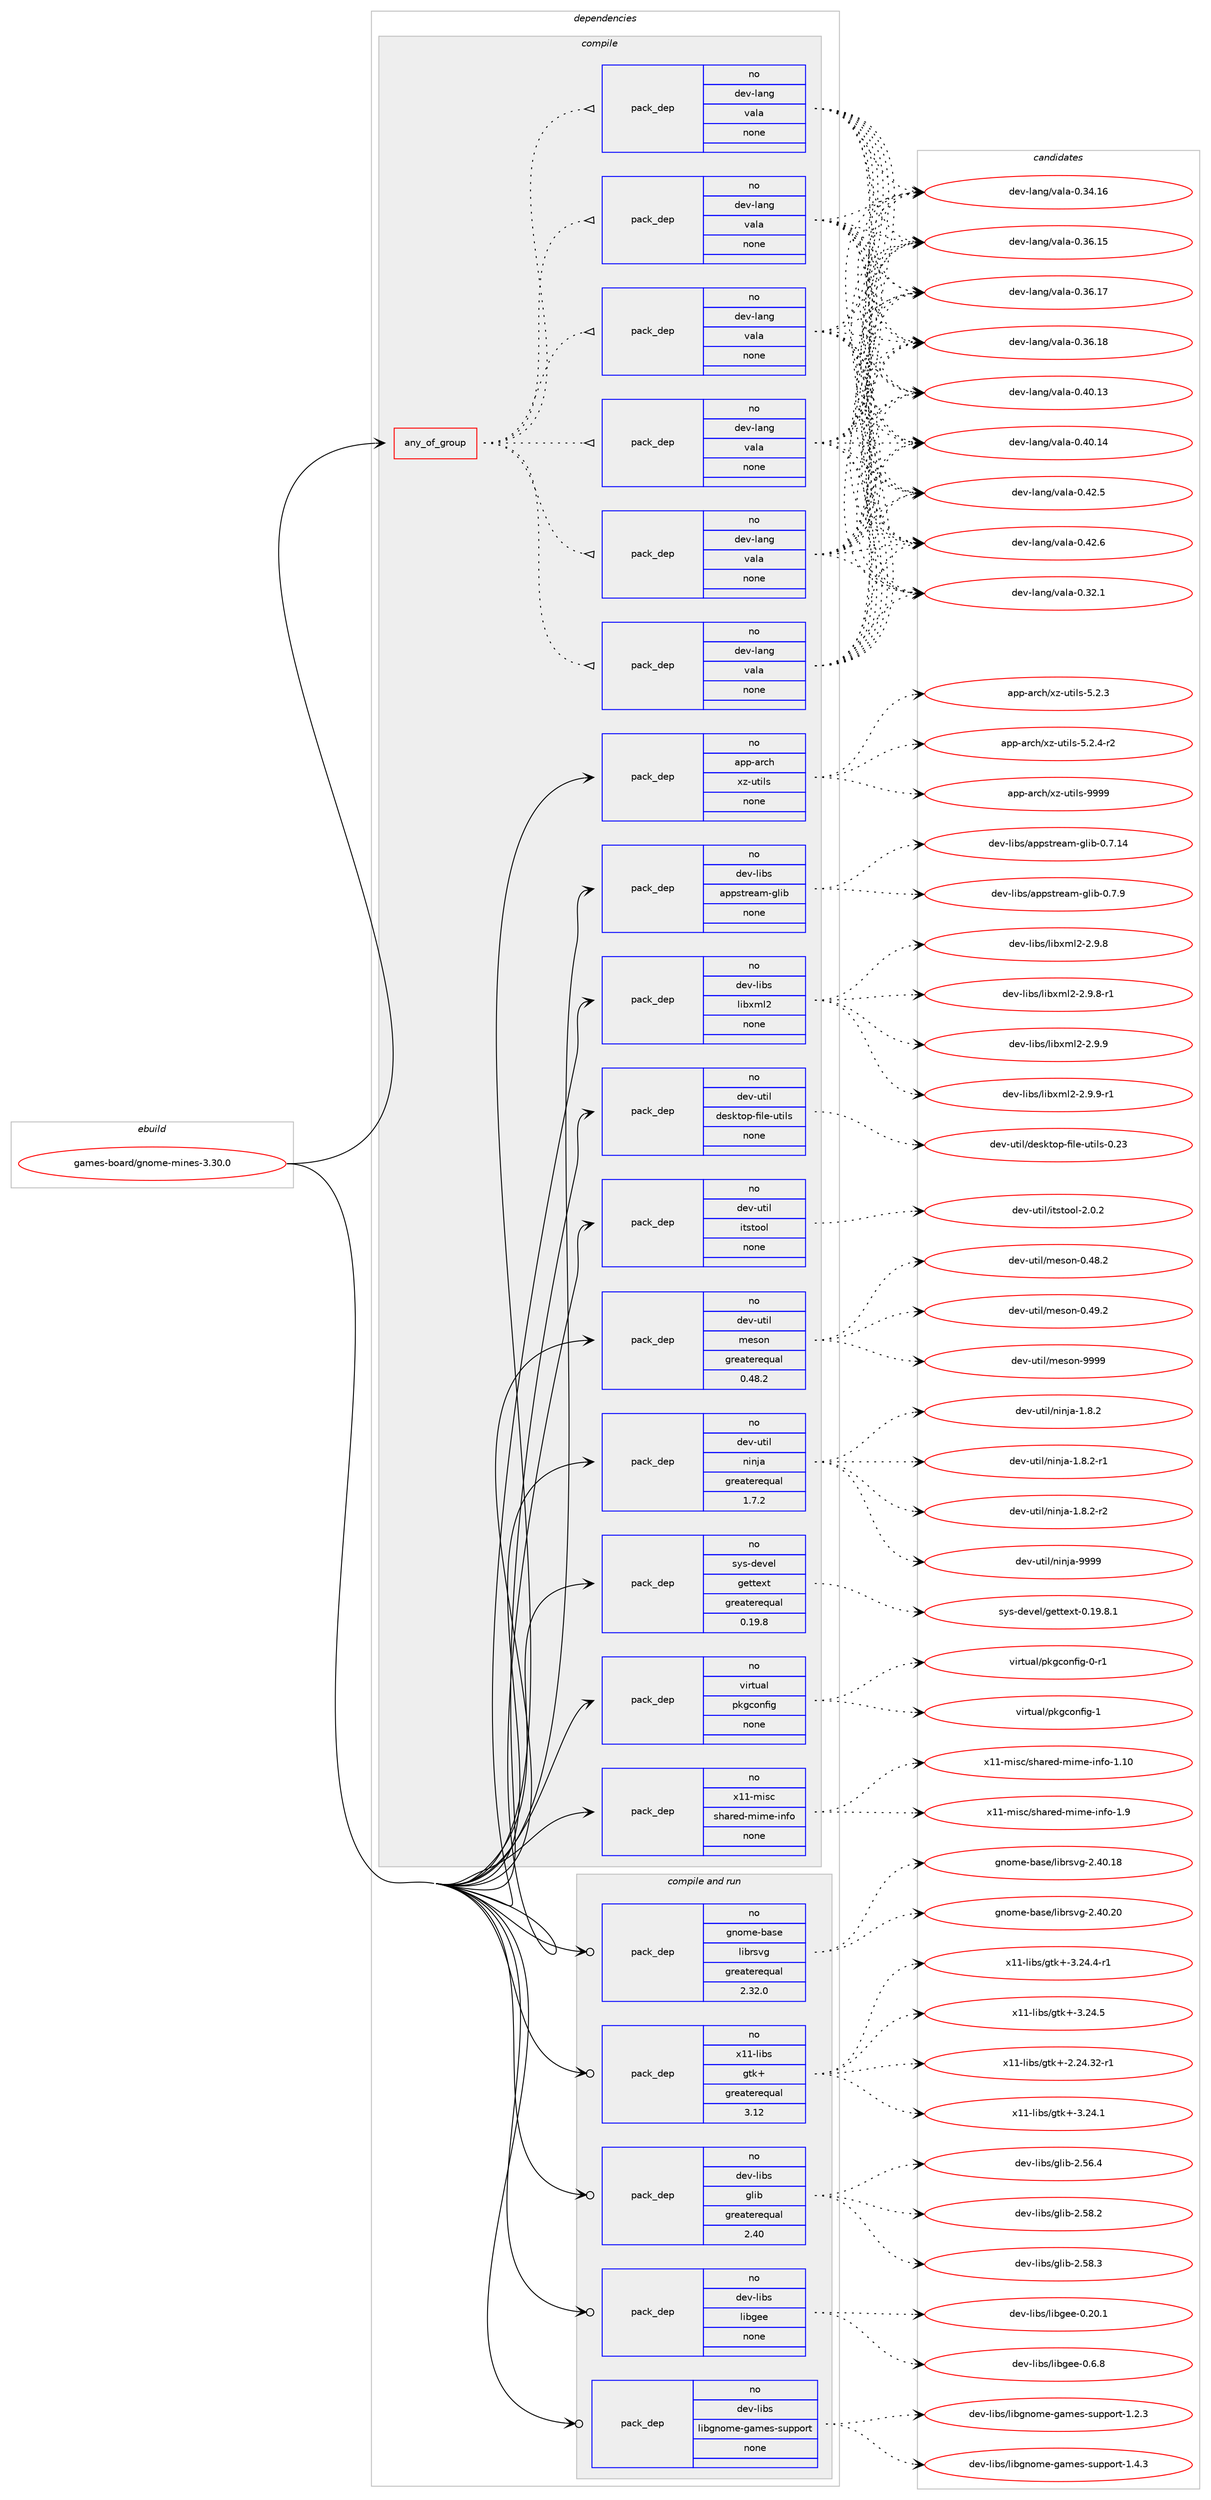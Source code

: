 digraph prolog {

# *************
# Graph options
# *************

newrank=true;
concentrate=true;
compound=true;
graph [rankdir=LR,fontname=Helvetica,fontsize=10,ranksep=1.5];#, ranksep=2.5, nodesep=0.2];
edge  [arrowhead=vee];
node  [fontname=Helvetica,fontsize=10];

# **********
# The ebuild
# **********

subgraph cluster_leftcol {
color=gray;
rank=same;
label=<<i>ebuild</i>>;
id [label="games-board/gnome-mines-3.30.0", color=red, width=4, href="../games-board/gnome-mines-3.30.0.svg"];
}

# ****************
# The dependencies
# ****************

subgraph cluster_midcol {
color=gray;
label=<<i>dependencies</i>>;
subgraph cluster_compile {
fillcolor="#eeeeee";
style=filled;
label=<<i>compile</i>>;
subgraph any23232 {
dependency1555040 [label=<<TABLE BORDER="0" CELLBORDER="1" CELLSPACING="0" CELLPADDING="4"><TR><TD CELLPADDING="10">any_of_group</TD></TR></TABLE>>, shape=none, color=red];subgraph pack1105080 {
dependency1555041 [label=<<TABLE BORDER="0" CELLBORDER="1" CELLSPACING="0" CELLPADDING="4" WIDTH="220"><TR><TD ROWSPAN="6" CELLPADDING="30">pack_dep</TD></TR><TR><TD WIDTH="110">no</TD></TR><TR><TD>dev-lang</TD></TR><TR><TD>vala</TD></TR><TR><TD>none</TD></TR><TR><TD></TD></TR></TABLE>>, shape=none, color=blue];
}
dependency1555040:e -> dependency1555041:w [weight=20,style="dotted",arrowhead="oinv"];
subgraph pack1105081 {
dependency1555042 [label=<<TABLE BORDER="0" CELLBORDER="1" CELLSPACING="0" CELLPADDING="4" WIDTH="220"><TR><TD ROWSPAN="6" CELLPADDING="30">pack_dep</TD></TR><TR><TD WIDTH="110">no</TD></TR><TR><TD>dev-lang</TD></TR><TR><TD>vala</TD></TR><TR><TD>none</TD></TR><TR><TD></TD></TR></TABLE>>, shape=none, color=blue];
}
dependency1555040:e -> dependency1555042:w [weight=20,style="dotted",arrowhead="oinv"];
subgraph pack1105082 {
dependency1555043 [label=<<TABLE BORDER="0" CELLBORDER="1" CELLSPACING="0" CELLPADDING="4" WIDTH="220"><TR><TD ROWSPAN="6" CELLPADDING="30">pack_dep</TD></TR><TR><TD WIDTH="110">no</TD></TR><TR><TD>dev-lang</TD></TR><TR><TD>vala</TD></TR><TR><TD>none</TD></TR><TR><TD></TD></TR></TABLE>>, shape=none, color=blue];
}
dependency1555040:e -> dependency1555043:w [weight=20,style="dotted",arrowhead="oinv"];
subgraph pack1105083 {
dependency1555044 [label=<<TABLE BORDER="0" CELLBORDER="1" CELLSPACING="0" CELLPADDING="4" WIDTH="220"><TR><TD ROWSPAN="6" CELLPADDING="30">pack_dep</TD></TR><TR><TD WIDTH="110">no</TD></TR><TR><TD>dev-lang</TD></TR><TR><TD>vala</TD></TR><TR><TD>none</TD></TR><TR><TD></TD></TR></TABLE>>, shape=none, color=blue];
}
dependency1555040:e -> dependency1555044:w [weight=20,style="dotted",arrowhead="oinv"];
subgraph pack1105084 {
dependency1555045 [label=<<TABLE BORDER="0" CELLBORDER="1" CELLSPACING="0" CELLPADDING="4" WIDTH="220"><TR><TD ROWSPAN="6" CELLPADDING="30">pack_dep</TD></TR><TR><TD WIDTH="110">no</TD></TR><TR><TD>dev-lang</TD></TR><TR><TD>vala</TD></TR><TR><TD>none</TD></TR><TR><TD></TD></TR></TABLE>>, shape=none, color=blue];
}
dependency1555040:e -> dependency1555045:w [weight=20,style="dotted",arrowhead="oinv"];
subgraph pack1105085 {
dependency1555046 [label=<<TABLE BORDER="0" CELLBORDER="1" CELLSPACING="0" CELLPADDING="4" WIDTH="220"><TR><TD ROWSPAN="6" CELLPADDING="30">pack_dep</TD></TR><TR><TD WIDTH="110">no</TD></TR><TR><TD>dev-lang</TD></TR><TR><TD>vala</TD></TR><TR><TD>none</TD></TR><TR><TD></TD></TR></TABLE>>, shape=none, color=blue];
}
dependency1555040:e -> dependency1555046:w [weight=20,style="dotted",arrowhead="oinv"];
}
id:e -> dependency1555040:w [weight=20,style="solid",arrowhead="vee"];
subgraph pack1105086 {
dependency1555047 [label=<<TABLE BORDER="0" CELLBORDER="1" CELLSPACING="0" CELLPADDING="4" WIDTH="220"><TR><TD ROWSPAN="6" CELLPADDING="30">pack_dep</TD></TR><TR><TD WIDTH="110">no</TD></TR><TR><TD>app-arch</TD></TR><TR><TD>xz-utils</TD></TR><TR><TD>none</TD></TR><TR><TD></TD></TR></TABLE>>, shape=none, color=blue];
}
id:e -> dependency1555047:w [weight=20,style="solid",arrowhead="vee"];
subgraph pack1105087 {
dependency1555048 [label=<<TABLE BORDER="0" CELLBORDER="1" CELLSPACING="0" CELLPADDING="4" WIDTH="220"><TR><TD ROWSPAN="6" CELLPADDING="30">pack_dep</TD></TR><TR><TD WIDTH="110">no</TD></TR><TR><TD>dev-libs</TD></TR><TR><TD>appstream-glib</TD></TR><TR><TD>none</TD></TR><TR><TD></TD></TR></TABLE>>, shape=none, color=blue];
}
id:e -> dependency1555048:w [weight=20,style="solid",arrowhead="vee"];
subgraph pack1105088 {
dependency1555049 [label=<<TABLE BORDER="0" CELLBORDER="1" CELLSPACING="0" CELLPADDING="4" WIDTH="220"><TR><TD ROWSPAN="6" CELLPADDING="30">pack_dep</TD></TR><TR><TD WIDTH="110">no</TD></TR><TR><TD>dev-libs</TD></TR><TR><TD>libxml2</TD></TR><TR><TD>none</TD></TR><TR><TD></TD></TR></TABLE>>, shape=none, color=blue];
}
id:e -> dependency1555049:w [weight=20,style="solid",arrowhead="vee"];
subgraph pack1105089 {
dependency1555050 [label=<<TABLE BORDER="0" CELLBORDER="1" CELLSPACING="0" CELLPADDING="4" WIDTH="220"><TR><TD ROWSPAN="6" CELLPADDING="30">pack_dep</TD></TR><TR><TD WIDTH="110">no</TD></TR><TR><TD>dev-util</TD></TR><TR><TD>desktop-file-utils</TD></TR><TR><TD>none</TD></TR><TR><TD></TD></TR></TABLE>>, shape=none, color=blue];
}
id:e -> dependency1555050:w [weight=20,style="solid",arrowhead="vee"];
subgraph pack1105090 {
dependency1555051 [label=<<TABLE BORDER="0" CELLBORDER="1" CELLSPACING="0" CELLPADDING="4" WIDTH="220"><TR><TD ROWSPAN="6" CELLPADDING="30">pack_dep</TD></TR><TR><TD WIDTH="110">no</TD></TR><TR><TD>dev-util</TD></TR><TR><TD>itstool</TD></TR><TR><TD>none</TD></TR><TR><TD></TD></TR></TABLE>>, shape=none, color=blue];
}
id:e -> dependency1555051:w [weight=20,style="solid",arrowhead="vee"];
subgraph pack1105091 {
dependency1555052 [label=<<TABLE BORDER="0" CELLBORDER="1" CELLSPACING="0" CELLPADDING="4" WIDTH="220"><TR><TD ROWSPAN="6" CELLPADDING="30">pack_dep</TD></TR><TR><TD WIDTH="110">no</TD></TR><TR><TD>dev-util</TD></TR><TR><TD>meson</TD></TR><TR><TD>greaterequal</TD></TR><TR><TD>0.48.2</TD></TR></TABLE>>, shape=none, color=blue];
}
id:e -> dependency1555052:w [weight=20,style="solid",arrowhead="vee"];
subgraph pack1105092 {
dependency1555053 [label=<<TABLE BORDER="0" CELLBORDER="1" CELLSPACING="0" CELLPADDING="4" WIDTH="220"><TR><TD ROWSPAN="6" CELLPADDING="30">pack_dep</TD></TR><TR><TD WIDTH="110">no</TD></TR><TR><TD>dev-util</TD></TR><TR><TD>ninja</TD></TR><TR><TD>greaterequal</TD></TR><TR><TD>1.7.2</TD></TR></TABLE>>, shape=none, color=blue];
}
id:e -> dependency1555053:w [weight=20,style="solid",arrowhead="vee"];
subgraph pack1105093 {
dependency1555054 [label=<<TABLE BORDER="0" CELLBORDER="1" CELLSPACING="0" CELLPADDING="4" WIDTH="220"><TR><TD ROWSPAN="6" CELLPADDING="30">pack_dep</TD></TR><TR><TD WIDTH="110">no</TD></TR><TR><TD>sys-devel</TD></TR><TR><TD>gettext</TD></TR><TR><TD>greaterequal</TD></TR><TR><TD>0.19.8</TD></TR></TABLE>>, shape=none, color=blue];
}
id:e -> dependency1555054:w [weight=20,style="solid",arrowhead="vee"];
subgraph pack1105094 {
dependency1555055 [label=<<TABLE BORDER="0" CELLBORDER="1" CELLSPACING="0" CELLPADDING="4" WIDTH="220"><TR><TD ROWSPAN="6" CELLPADDING="30">pack_dep</TD></TR><TR><TD WIDTH="110">no</TD></TR><TR><TD>virtual</TD></TR><TR><TD>pkgconfig</TD></TR><TR><TD>none</TD></TR><TR><TD></TD></TR></TABLE>>, shape=none, color=blue];
}
id:e -> dependency1555055:w [weight=20,style="solid",arrowhead="vee"];
subgraph pack1105095 {
dependency1555056 [label=<<TABLE BORDER="0" CELLBORDER="1" CELLSPACING="0" CELLPADDING="4" WIDTH="220"><TR><TD ROWSPAN="6" CELLPADDING="30">pack_dep</TD></TR><TR><TD WIDTH="110">no</TD></TR><TR><TD>x11-misc</TD></TR><TR><TD>shared-mime-info</TD></TR><TR><TD>none</TD></TR><TR><TD></TD></TR></TABLE>>, shape=none, color=blue];
}
id:e -> dependency1555056:w [weight=20,style="solid",arrowhead="vee"];
}
subgraph cluster_compileandrun {
fillcolor="#eeeeee";
style=filled;
label=<<i>compile and run</i>>;
subgraph pack1105096 {
dependency1555057 [label=<<TABLE BORDER="0" CELLBORDER="1" CELLSPACING="0" CELLPADDING="4" WIDTH="220"><TR><TD ROWSPAN="6" CELLPADDING="30">pack_dep</TD></TR><TR><TD WIDTH="110">no</TD></TR><TR><TD>dev-libs</TD></TR><TR><TD>glib</TD></TR><TR><TD>greaterequal</TD></TR><TR><TD>2.40</TD></TR></TABLE>>, shape=none, color=blue];
}
id:e -> dependency1555057:w [weight=20,style="solid",arrowhead="odotvee"];
subgraph pack1105097 {
dependency1555058 [label=<<TABLE BORDER="0" CELLBORDER="1" CELLSPACING="0" CELLPADDING="4" WIDTH="220"><TR><TD ROWSPAN="6" CELLPADDING="30">pack_dep</TD></TR><TR><TD WIDTH="110">no</TD></TR><TR><TD>dev-libs</TD></TR><TR><TD>libgee</TD></TR><TR><TD>none</TD></TR><TR><TD></TD></TR></TABLE>>, shape=none, color=blue];
}
id:e -> dependency1555058:w [weight=20,style="solid",arrowhead="odotvee"];
subgraph pack1105098 {
dependency1555059 [label=<<TABLE BORDER="0" CELLBORDER="1" CELLSPACING="0" CELLPADDING="4" WIDTH="220"><TR><TD ROWSPAN="6" CELLPADDING="30">pack_dep</TD></TR><TR><TD WIDTH="110">no</TD></TR><TR><TD>dev-libs</TD></TR><TR><TD>libgnome-games-support</TD></TR><TR><TD>none</TD></TR><TR><TD></TD></TR></TABLE>>, shape=none, color=blue];
}
id:e -> dependency1555059:w [weight=20,style="solid",arrowhead="odotvee"];
subgraph pack1105099 {
dependency1555060 [label=<<TABLE BORDER="0" CELLBORDER="1" CELLSPACING="0" CELLPADDING="4" WIDTH="220"><TR><TD ROWSPAN="6" CELLPADDING="30">pack_dep</TD></TR><TR><TD WIDTH="110">no</TD></TR><TR><TD>gnome-base</TD></TR><TR><TD>librsvg</TD></TR><TR><TD>greaterequal</TD></TR><TR><TD>2.32.0</TD></TR></TABLE>>, shape=none, color=blue];
}
id:e -> dependency1555060:w [weight=20,style="solid",arrowhead="odotvee"];
subgraph pack1105100 {
dependency1555061 [label=<<TABLE BORDER="0" CELLBORDER="1" CELLSPACING="0" CELLPADDING="4" WIDTH="220"><TR><TD ROWSPAN="6" CELLPADDING="30">pack_dep</TD></TR><TR><TD WIDTH="110">no</TD></TR><TR><TD>x11-libs</TD></TR><TR><TD>gtk+</TD></TR><TR><TD>greaterequal</TD></TR><TR><TD>3.12</TD></TR></TABLE>>, shape=none, color=blue];
}
id:e -> dependency1555061:w [weight=20,style="solid",arrowhead="odotvee"];
}
subgraph cluster_run {
fillcolor="#eeeeee";
style=filled;
label=<<i>run</i>>;
}
}

# **************
# The candidates
# **************

subgraph cluster_choices {
rank=same;
color=gray;
label=<<i>candidates</i>>;

subgraph choice1105080 {
color=black;
nodesep=1;
choice100101118451089711010347118971089745484651504649 [label="dev-lang/vala-0.32.1", color=red, width=4,href="../dev-lang/vala-0.32.1.svg"];
choice10010111845108971101034711897108974548465152464954 [label="dev-lang/vala-0.34.16", color=red, width=4,href="../dev-lang/vala-0.34.16.svg"];
choice10010111845108971101034711897108974548465154464953 [label="dev-lang/vala-0.36.15", color=red, width=4,href="../dev-lang/vala-0.36.15.svg"];
choice10010111845108971101034711897108974548465154464955 [label="dev-lang/vala-0.36.17", color=red, width=4,href="../dev-lang/vala-0.36.17.svg"];
choice10010111845108971101034711897108974548465154464956 [label="dev-lang/vala-0.36.18", color=red, width=4,href="../dev-lang/vala-0.36.18.svg"];
choice10010111845108971101034711897108974548465248464951 [label="dev-lang/vala-0.40.13", color=red, width=4,href="../dev-lang/vala-0.40.13.svg"];
choice10010111845108971101034711897108974548465248464952 [label="dev-lang/vala-0.40.14", color=red, width=4,href="../dev-lang/vala-0.40.14.svg"];
choice100101118451089711010347118971089745484652504653 [label="dev-lang/vala-0.42.5", color=red, width=4,href="../dev-lang/vala-0.42.5.svg"];
choice100101118451089711010347118971089745484652504654 [label="dev-lang/vala-0.42.6", color=red, width=4,href="../dev-lang/vala-0.42.6.svg"];
dependency1555041:e -> choice100101118451089711010347118971089745484651504649:w [style=dotted,weight="100"];
dependency1555041:e -> choice10010111845108971101034711897108974548465152464954:w [style=dotted,weight="100"];
dependency1555041:e -> choice10010111845108971101034711897108974548465154464953:w [style=dotted,weight="100"];
dependency1555041:e -> choice10010111845108971101034711897108974548465154464955:w [style=dotted,weight="100"];
dependency1555041:e -> choice10010111845108971101034711897108974548465154464956:w [style=dotted,weight="100"];
dependency1555041:e -> choice10010111845108971101034711897108974548465248464951:w [style=dotted,weight="100"];
dependency1555041:e -> choice10010111845108971101034711897108974548465248464952:w [style=dotted,weight="100"];
dependency1555041:e -> choice100101118451089711010347118971089745484652504653:w [style=dotted,weight="100"];
dependency1555041:e -> choice100101118451089711010347118971089745484652504654:w [style=dotted,weight="100"];
}
subgraph choice1105081 {
color=black;
nodesep=1;
choice100101118451089711010347118971089745484651504649 [label="dev-lang/vala-0.32.1", color=red, width=4,href="../dev-lang/vala-0.32.1.svg"];
choice10010111845108971101034711897108974548465152464954 [label="dev-lang/vala-0.34.16", color=red, width=4,href="../dev-lang/vala-0.34.16.svg"];
choice10010111845108971101034711897108974548465154464953 [label="dev-lang/vala-0.36.15", color=red, width=4,href="../dev-lang/vala-0.36.15.svg"];
choice10010111845108971101034711897108974548465154464955 [label="dev-lang/vala-0.36.17", color=red, width=4,href="../dev-lang/vala-0.36.17.svg"];
choice10010111845108971101034711897108974548465154464956 [label="dev-lang/vala-0.36.18", color=red, width=4,href="../dev-lang/vala-0.36.18.svg"];
choice10010111845108971101034711897108974548465248464951 [label="dev-lang/vala-0.40.13", color=red, width=4,href="../dev-lang/vala-0.40.13.svg"];
choice10010111845108971101034711897108974548465248464952 [label="dev-lang/vala-0.40.14", color=red, width=4,href="../dev-lang/vala-0.40.14.svg"];
choice100101118451089711010347118971089745484652504653 [label="dev-lang/vala-0.42.5", color=red, width=4,href="../dev-lang/vala-0.42.5.svg"];
choice100101118451089711010347118971089745484652504654 [label="dev-lang/vala-0.42.6", color=red, width=4,href="../dev-lang/vala-0.42.6.svg"];
dependency1555042:e -> choice100101118451089711010347118971089745484651504649:w [style=dotted,weight="100"];
dependency1555042:e -> choice10010111845108971101034711897108974548465152464954:w [style=dotted,weight="100"];
dependency1555042:e -> choice10010111845108971101034711897108974548465154464953:w [style=dotted,weight="100"];
dependency1555042:e -> choice10010111845108971101034711897108974548465154464955:w [style=dotted,weight="100"];
dependency1555042:e -> choice10010111845108971101034711897108974548465154464956:w [style=dotted,weight="100"];
dependency1555042:e -> choice10010111845108971101034711897108974548465248464951:w [style=dotted,weight="100"];
dependency1555042:e -> choice10010111845108971101034711897108974548465248464952:w [style=dotted,weight="100"];
dependency1555042:e -> choice100101118451089711010347118971089745484652504653:w [style=dotted,weight="100"];
dependency1555042:e -> choice100101118451089711010347118971089745484652504654:w [style=dotted,weight="100"];
}
subgraph choice1105082 {
color=black;
nodesep=1;
choice100101118451089711010347118971089745484651504649 [label="dev-lang/vala-0.32.1", color=red, width=4,href="../dev-lang/vala-0.32.1.svg"];
choice10010111845108971101034711897108974548465152464954 [label="dev-lang/vala-0.34.16", color=red, width=4,href="../dev-lang/vala-0.34.16.svg"];
choice10010111845108971101034711897108974548465154464953 [label="dev-lang/vala-0.36.15", color=red, width=4,href="../dev-lang/vala-0.36.15.svg"];
choice10010111845108971101034711897108974548465154464955 [label="dev-lang/vala-0.36.17", color=red, width=4,href="../dev-lang/vala-0.36.17.svg"];
choice10010111845108971101034711897108974548465154464956 [label="dev-lang/vala-0.36.18", color=red, width=4,href="../dev-lang/vala-0.36.18.svg"];
choice10010111845108971101034711897108974548465248464951 [label="dev-lang/vala-0.40.13", color=red, width=4,href="../dev-lang/vala-0.40.13.svg"];
choice10010111845108971101034711897108974548465248464952 [label="dev-lang/vala-0.40.14", color=red, width=4,href="../dev-lang/vala-0.40.14.svg"];
choice100101118451089711010347118971089745484652504653 [label="dev-lang/vala-0.42.5", color=red, width=4,href="../dev-lang/vala-0.42.5.svg"];
choice100101118451089711010347118971089745484652504654 [label="dev-lang/vala-0.42.6", color=red, width=4,href="../dev-lang/vala-0.42.6.svg"];
dependency1555043:e -> choice100101118451089711010347118971089745484651504649:w [style=dotted,weight="100"];
dependency1555043:e -> choice10010111845108971101034711897108974548465152464954:w [style=dotted,weight="100"];
dependency1555043:e -> choice10010111845108971101034711897108974548465154464953:w [style=dotted,weight="100"];
dependency1555043:e -> choice10010111845108971101034711897108974548465154464955:w [style=dotted,weight="100"];
dependency1555043:e -> choice10010111845108971101034711897108974548465154464956:w [style=dotted,weight="100"];
dependency1555043:e -> choice10010111845108971101034711897108974548465248464951:w [style=dotted,weight="100"];
dependency1555043:e -> choice10010111845108971101034711897108974548465248464952:w [style=dotted,weight="100"];
dependency1555043:e -> choice100101118451089711010347118971089745484652504653:w [style=dotted,weight="100"];
dependency1555043:e -> choice100101118451089711010347118971089745484652504654:w [style=dotted,weight="100"];
}
subgraph choice1105083 {
color=black;
nodesep=1;
choice100101118451089711010347118971089745484651504649 [label="dev-lang/vala-0.32.1", color=red, width=4,href="../dev-lang/vala-0.32.1.svg"];
choice10010111845108971101034711897108974548465152464954 [label="dev-lang/vala-0.34.16", color=red, width=4,href="../dev-lang/vala-0.34.16.svg"];
choice10010111845108971101034711897108974548465154464953 [label="dev-lang/vala-0.36.15", color=red, width=4,href="../dev-lang/vala-0.36.15.svg"];
choice10010111845108971101034711897108974548465154464955 [label="dev-lang/vala-0.36.17", color=red, width=4,href="../dev-lang/vala-0.36.17.svg"];
choice10010111845108971101034711897108974548465154464956 [label="dev-lang/vala-0.36.18", color=red, width=4,href="../dev-lang/vala-0.36.18.svg"];
choice10010111845108971101034711897108974548465248464951 [label="dev-lang/vala-0.40.13", color=red, width=4,href="../dev-lang/vala-0.40.13.svg"];
choice10010111845108971101034711897108974548465248464952 [label="dev-lang/vala-0.40.14", color=red, width=4,href="../dev-lang/vala-0.40.14.svg"];
choice100101118451089711010347118971089745484652504653 [label="dev-lang/vala-0.42.5", color=red, width=4,href="../dev-lang/vala-0.42.5.svg"];
choice100101118451089711010347118971089745484652504654 [label="dev-lang/vala-0.42.6", color=red, width=4,href="../dev-lang/vala-0.42.6.svg"];
dependency1555044:e -> choice100101118451089711010347118971089745484651504649:w [style=dotted,weight="100"];
dependency1555044:e -> choice10010111845108971101034711897108974548465152464954:w [style=dotted,weight="100"];
dependency1555044:e -> choice10010111845108971101034711897108974548465154464953:w [style=dotted,weight="100"];
dependency1555044:e -> choice10010111845108971101034711897108974548465154464955:w [style=dotted,weight="100"];
dependency1555044:e -> choice10010111845108971101034711897108974548465154464956:w [style=dotted,weight="100"];
dependency1555044:e -> choice10010111845108971101034711897108974548465248464951:w [style=dotted,weight="100"];
dependency1555044:e -> choice10010111845108971101034711897108974548465248464952:w [style=dotted,weight="100"];
dependency1555044:e -> choice100101118451089711010347118971089745484652504653:w [style=dotted,weight="100"];
dependency1555044:e -> choice100101118451089711010347118971089745484652504654:w [style=dotted,weight="100"];
}
subgraph choice1105084 {
color=black;
nodesep=1;
choice100101118451089711010347118971089745484651504649 [label="dev-lang/vala-0.32.1", color=red, width=4,href="../dev-lang/vala-0.32.1.svg"];
choice10010111845108971101034711897108974548465152464954 [label="dev-lang/vala-0.34.16", color=red, width=4,href="../dev-lang/vala-0.34.16.svg"];
choice10010111845108971101034711897108974548465154464953 [label="dev-lang/vala-0.36.15", color=red, width=4,href="../dev-lang/vala-0.36.15.svg"];
choice10010111845108971101034711897108974548465154464955 [label="dev-lang/vala-0.36.17", color=red, width=4,href="../dev-lang/vala-0.36.17.svg"];
choice10010111845108971101034711897108974548465154464956 [label="dev-lang/vala-0.36.18", color=red, width=4,href="../dev-lang/vala-0.36.18.svg"];
choice10010111845108971101034711897108974548465248464951 [label="dev-lang/vala-0.40.13", color=red, width=4,href="../dev-lang/vala-0.40.13.svg"];
choice10010111845108971101034711897108974548465248464952 [label="dev-lang/vala-0.40.14", color=red, width=4,href="../dev-lang/vala-0.40.14.svg"];
choice100101118451089711010347118971089745484652504653 [label="dev-lang/vala-0.42.5", color=red, width=4,href="../dev-lang/vala-0.42.5.svg"];
choice100101118451089711010347118971089745484652504654 [label="dev-lang/vala-0.42.6", color=red, width=4,href="../dev-lang/vala-0.42.6.svg"];
dependency1555045:e -> choice100101118451089711010347118971089745484651504649:w [style=dotted,weight="100"];
dependency1555045:e -> choice10010111845108971101034711897108974548465152464954:w [style=dotted,weight="100"];
dependency1555045:e -> choice10010111845108971101034711897108974548465154464953:w [style=dotted,weight="100"];
dependency1555045:e -> choice10010111845108971101034711897108974548465154464955:w [style=dotted,weight="100"];
dependency1555045:e -> choice10010111845108971101034711897108974548465154464956:w [style=dotted,weight="100"];
dependency1555045:e -> choice10010111845108971101034711897108974548465248464951:w [style=dotted,weight="100"];
dependency1555045:e -> choice10010111845108971101034711897108974548465248464952:w [style=dotted,weight="100"];
dependency1555045:e -> choice100101118451089711010347118971089745484652504653:w [style=dotted,weight="100"];
dependency1555045:e -> choice100101118451089711010347118971089745484652504654:w [style=dotted,weight="100"];
}
subgraph choice1105085 {
color=black;
nodesep=1;
choice100101118451089711010347118971089745484651504649 [label="dev-lang/vala-0.32.1", color=red, width=4,href="../dev-lang/vala-0.32.1.svg"];
choice10010111845108971101034711897108974548465152464954 [label="dev-lang/vala-0.34.16", color=red, width=4,href="../dev-lang/vala-0.34.16.svg"];
choice10010111845108971101034711897108974548465154464953 [label="dev-lang/vala-0.36.15", color=red, width=4,href="../dev-lang/vala-0.36.15.svg"];
choice10010111845108971101034711897108974548465154464955 [label="dev-lang/vala-0.36.17", color=red, width=4,href="../dev-lang/vala-0.36.17.svg"];
choice10010111845108971101034711897108974548465154464956 [label="dev-lang/vala-0.36.18", color=red, width=4,href="../dev-lang/vala-0.36.18.svg"];
choice10010111845108971101034711897108974548465248464951 [label="dev-lang/vala-0.40.13", color=red, width=4,href="../dev-lang/vala-0.40.13.svg"];
choice10010111845108971101034711897108974548465248464952 [label="dev-lang/vala-0.40.14", color=red, width=4,href="../dev-lang/vala-0.40.14.svg"];
choice100101118451089711010347118971089745484652504653 [label="dev-lang/vala-0.42.5", color=red, width=4,href="../dev-lang/vala-0.42.5.svg"];
choice100101118451089711010347118971089745484652504654 [label="dev-lang/vala-0.42.6", color=red, width=4,href="../dev-lang/vala-0.42.6.svg"];
dependency1555046:e -> choice100101118451089711010347118971089745484651504649:w [style=dotted,weight="100"];
dependency1555046:e -> choice10010111845108971101034711897108974548465152464954:w [style=dotted,weight="100"];
dependency1555046:e -> choice10010111845108971101034711897108974548465154464953:w [style=dotted,weight="100"];
dependency1555046:e -> choice10010111845108971101034711897108974548465154464955:w [style=dotted,weight="100"];
dependency1555046:e -> choice10010111845108971101034711897108974548465154464956:w [style=dotted,weight="100"];
dependency1555046:e -> choice10010111845108971101034711897108974548465248464951:w [style=dotted,weight="100"];
dependency1555046:e -> choice10010111845108971101034711897108974548465248464952:w [style=dotted,weight="100"];
dependency1555046:e -> choice100101118451089711010347118971089745484652504653:w [style=dotted,weight="100"];
dependency1555046:e -> choice100101118451089711010347118971089745484652504654:w [style=dotted,weight="100"];
}
subgraph choice1105086 {
color=black;
nodesep=1;
choice971121124597114991044712012245117116105108115455346504651 [label="app-arch/xz-utils-5.2.3", color=red, width=4,href="../app-arch/xz-utils-5.2.3.svg"];
choice9711211245971149910447120122451171161051081154553465046524511450 [label="app-arch/xz-utils-5.2.4-r2", color=red, width=4,href="../app-arch/xz-utils-5.2.4-r2.svg"];
choice9711211245971149910447120122451171161051081154557575757 [label="app-arch/xz-utils-9999", color=red, width=4,href="../app-arch/xz-utils-9999.svg"];
dependency1555047:e -> choice971121124597114991044712012245117116105108115455346504651:w [style=dotted,weight="100"];
dependency1555047:e -> choice9711211245971149910447120122451171161051081154553465046524511450:w [style=dotted,weight="100"];
dependency1555047:e -> choice9711211245971149910447120122451171161051081154557575757:w [style=dotted,weight="100"];
}
subgraph choice1105087 {
color=black;
nodesep=1;
choice1001011184510810598115479711211211511611410197109451031081059845484655464952 [label="dev-libs/appstream-glib-0.7.14", color=red, width=4,href="../dev-libs/appstream-glib-0.7.14.svg"];
choice10010111845108105981154797112112115116114101971094510310810598454846554657 [label="dev-libs/appstream-glib-0.7.9", color=red, width=4,href="../dev-libs/appstream-glib-0.7.9.svg"];
dependency1555048:e -> choice1001011184510810598115479711211211511611410197109451031081059845484655464952:w [style=dotted,weight="100"];
dependency1555048:e -> choice10010111845108105981154797112112115116114101971094510310810598454846554657:w [style=dotted,weight="100"];
}
subgraph choice1105088 {
color=black;
nodesep=1;
choice1001011184510810598115471081059812010910850455046574656 [label="dev-libs/libxml2-2.9.8", color=red, width=4,href="../dev-libs/libxml2-2.9.8.svg"];
choice10010111845108105981154710810598120109108504550465746564511449 [label="dev-libs/libxml2-2.9.8-r1", color=red, width=4,href="../dev-libs/libxml2-2.9.8-r1.svg"];
choice1001011184510810598115471081059812010910850455046574657 [label="dev-libs/libxml2-2.9.9", color=red, width=4,href="../dev-libs/libxml2-2.9.9.svg"];
choice10010111845108105981154710810598120109108504550465746574511449 [label="dev-libs/libxml2-2.9.9-r1", color=red, width=4,href="../dev-libs/libxml2-2.9.9-r1.svg"];
dependency1555049:e -> choice1001011184510810598115471081059812010910850455046574656:w [style=dotted,weight="100"];
dependency1555049:e -> choice10010111845108105981154710810598120109108504550465746564511449:w [style=dotted,weight="100"];
dependency1555049:e -> choice1001011184510810598115471081059812010910850455046574657:w [style=dotted,weight="100"];
dependency1555049:e -> choice10010111845108105981154710810598120109108504550465746574511449:w [style=dotted,weight="100"];
}
subgraph choice1105089 {
color=black;
nodesep=1;
choice100101118451171161051084710010111510711611111245102105108101451171161051081154548465051 [label="dev-util/desktop-file-utils-0.23", color=red, width=4,href="../dev-util/desktop-file-utils-0.23.svg"];
dependency1555050:e -> choice100101118451171161051084710010111510711611111245102105108101451171161051081154548465051:w [style=dotted,weight="100"];
}
subgraph choice1105090 {
color=black;
nodesep=1;
choice1001011184511711610510847105116115116111111108455046484650 [label="dev-util/itstool-2.0.2", color=red, width=4,href="../dev-util/itstool-2.0.2.svg"];
dependency1555051:e -> choice1001011184511711610510847105116115116111111108455046484650:w [style=dotted,weight="100"];
}
subgraph choice1105091 {
color=black;
nodesep=1;
choice100101118451171161051084710910111511111045484652564650 [label="dev-util/meson-0.48.2", color=red, width=4,href="../dev-util/meson-0.48.2.svg"];
choice100101118451171161051084710910111511111045484652574650 [label="dev-util/meson-0.49.2", color=red, width=4,href="../dev-util/meson-0.49.2.svg"];
choice10010111845117116105108471091011151111104557575757 [label="dev-util/meson-9999", color=red, width=4,href="../dev-util/meson-9999.svg"];
dependency1555052:e -> choice100101118451171161051084710910111511111045484652564650:w [style=dotted,weight="100"];
dependency1555052:e -> choice100101118451171161051084710910111511111045484652574650:w [style=dotted,weight="100"];
dependency1555052:e -> choice10010111845117116105108471091011151111104557575757:w [style=dotted,weight="100"];
}
subgraph choice1105092 {
color=black;
nodesep=1;
choice100101118451171161051084711010511010697454946564650 [label="dev-util/ninja-1.8.2", color=red, width=4,href="../dev-util/ninja-1.8.2.svg"];
choice1001011184511711610510847110105110106974549465646504511449 [label="dev-util/ninja-1.8.2-r1", color=red, width=4,href="../dev-util/ninja-1.8.2-r1.svg"];
choice1001011184511711610510847110105110106974549465646504511450 [label="dev-util/ninja-1.8.2-r2", color=red, width=4,href="../dev-util/ninja-1.8.2-r2.svg"];
choice1001011184511711610510847110105110106974557575757 [label="dev-util/ninja-9999", color=red, width=4,href="../dev-util/ninja-9999.svg"];
dependency1555053:e -> choice100101118451171161051084711010511010697454946564650:w [style=dotted,weight="100"];
dependency1555053:e -> choice1001011184511711610510847110105110106974549465646504511449:w [style=dotted,weight="100"];
dependency1555053:e -> choice1001011184511711610510847110105110106974549465646504511450:w [style=dotted,weight="100"];
dependency1555053:e -> choice1001011184511711610510847110105110106974557575757:w [style=dotted,weight="100"];
}
subgraph choice1105093 {
color=black;
nodesep=1;
choice1151211154510010111810110847103101116116101120116454846495746564649 [label="sys-devel/gettext-0.19.8.1", color=red, width=4,href="../sys-devel/gettext-0.19.8.1.svg"];
dependency1555054:e -> choice1151211154510010111810110847103101116116101120116454846495746564649:w [style=dotted,weight="100"];
}
subgraph choice1105094 {
color=black;
nodesep=1;
choice11810511411611797108471121071039911111010210510345484511449 [label="virtual/pkgconfig-0-r1", color=red, width=4,href="../virtual/pkgconfig-0-r1.svg"];
choice1181051141161179710847112107103991111101021051034549 [label="virtual/pkgconfig-1", color=red, width=4,href="../virtual/pkgconfig-1.svg"];
dependency1555055:e -> choice11810511411611797108471121071039911111010210510345484511449:w [style=dotted,weight="100"];
dependency1555055:e -> choice1181051141161179710847112107103991111101021051034549:w [style=dotted,weight="100"];
}
subgraph choice1105095 {
color=black;
nodesep=1;
choice12049494510910511599471151049711410110045109105109101451051101021114549464948 [label="x11-misc/shared-mime-info-1.10", color=red, width=4,href="../x11-misc/shared-mime-info-1.10.svg"];
choice120494945109105115994711510497114101100451091051091014510511010211145494657 [label="x11-misc/shared-mime-info-1.9", color=red, width=4,href="../x11-misc/shared-mime-info-1.9.svg"];
dependency1555056:e -> choice12049494510910511599471151049711410110045109105109101451051101021114549464948:w [style=dotted,weight="100"];
dependency1555056:e -> choice120494945109105115994711510497114101100451091051091014510511010211145494657:w [style=dotted,weight="100"];
}
subgraph choice1105096 {
color=black;
nodesep=1;
choice1001011184510810598115471031081059845504653544652 [label="dev-libs/glib-2.56.4", color=red, width=4,href="../dev-libs/glib-2.56.4.svg"];
choice1001011184510810598115471031081059845504653564650 [label="dev-libs/glib-2.58.2", color=red, width=4,href="../dev-libs/glib-2.58.2.svg"];
choice1001011184510810598115471031081059845504653564651 [label="dev-libs/glib-2.58.3", color=red, width=4,href="../dev-libs/glib-2.58.3.svg"];
dependency1555057:e -> choice1001011184510810598115471031081059845504653544652:w [style=dotted,weight="100"];
dependency1555057:e -> choice1001011184510810598115471031081059845504653564650:w [style=dotted,weight="100"];
dependency1555057:e -> choice1001011184510810598115471031081059845504653564651:w [style=dotted,weight="100"];
}
subgraph choice1105097 {
color=black;
nodesep=1;
choice1001011184510810598115471081059810310110145484650484649 [label="dev-libs/libgee-0.20.1", color=red, width=4,href="../dev-libs/libgee-0.20.1.svg"];
choice10010111845108105981154710810598103101101454846544656 [label="dev-libs/libgee-0.6.8", color=red, width=4,href="../dev-libs/libgee-0.6.8.svg"];
dependency1555058:e -> choice1001011184510810598115471081059810310110145484650484649:w [style=dotted,weight="100"];
dependency1555058:e -> choice10010111845108105981154710810598103101101454846544656:w [style=dotted,weight="100"];
}
subgraph choice1105098 {
color=black;
nodesep=1;
choice10010111845108105981154710810598103110111109101451039710910111545115117112112111114116454946504651 [label="dev-libs/libgnome-games-support-1.2.3", color=red, width=4,href="../dev-libs/libgnome-games-support-1.2.3.svg"];
choice10010111845108105981154710810598103110111109101451039710910111545115117112112111114116454946524651 [label="dev-libs/libgnome-games-support-1.4.3", color=red, width=4,href="../dev-libs/libgnome-games-support-1.4.3.svg"];
dependency1555059:e -> choice10010111845108105981154710810598103110111109101451039710910111545115117112112111114116454946504651:w [style=dotted,weight="100"];
dependency1555059:e -> choice10010111845108105981154710810598103110111109101451039710910111545115117112112111114116454946524651:w [style=dotted,weight="100"];
}
subgraph choice1105099 {
color=black;
nodesep=1;
choice10311011110910145989711510147108105981141151181034550465248464956 [label="gnome-base/librsvg-2.40.18", color=red, width=4,href="../gnome-base/librsvg-2.40.18.svg"];
choice10311011110910145989711510147108105981141151181034550465248465048 [label="gnome-base/librsvg-2.40.20", color=red, width=4,href="../gnome-base/librsvg-2.40.20.svg"];
dependency1555060:e -> choice10311011110910145989711510147108105981141151181034550465248464956:w [style=dotted,weight="100"];
dependency1555060:e -> choice10311011110910145989711510147108105981141151181034550465248465048:w [style=dotted,weight="100"];
}
subgraph choice1105100 {
color=black;
nodesep=1;
choice12049494510810598115471031161074345504650524651504511449 [label="x11-libs/gtk+-2.24.32-r1", color=red, width=4,href="../x11-libs/gtk+-2.24.32-r1.svg"];
choice12049494510810598115471031161074345514650524649 [label="x11-libs/gtk+-3.24.1", color=red, width=4,href="../x11-libs/gtk+-3.24.1.svg"];
choice120494945108105981154710311610743455146505246524511449 [label="x11-libs/gtk+-3.24.4-r1", color=red, width=4,href="../x11-libs/gtk+-3.24.4-r1.svg"];
choice12049494510810598115471031161074345514650524653 [label="x11-libs/gtk+-3.24.5", color=red, width=4,href="../x11-libs/gtk+-3.24.5.svg"];
dependency1555061:e -> choice12049494510810598115471031161074345504650524651504511449:w [style=dotted,weight="100"];
dependency1555061:e -> choice12049494510810598115471031161074345514650524649:w [style=dotted,weight="100"];
dependency1555061:e -> choice120494945108105981154710311610743455146505246524511449:w [style=dotted,weight="100"];
dependency1555061:e -> choice12049494510810598115471031161074345514650524653:w [style=dotted,weight="100"];
}
}

}
